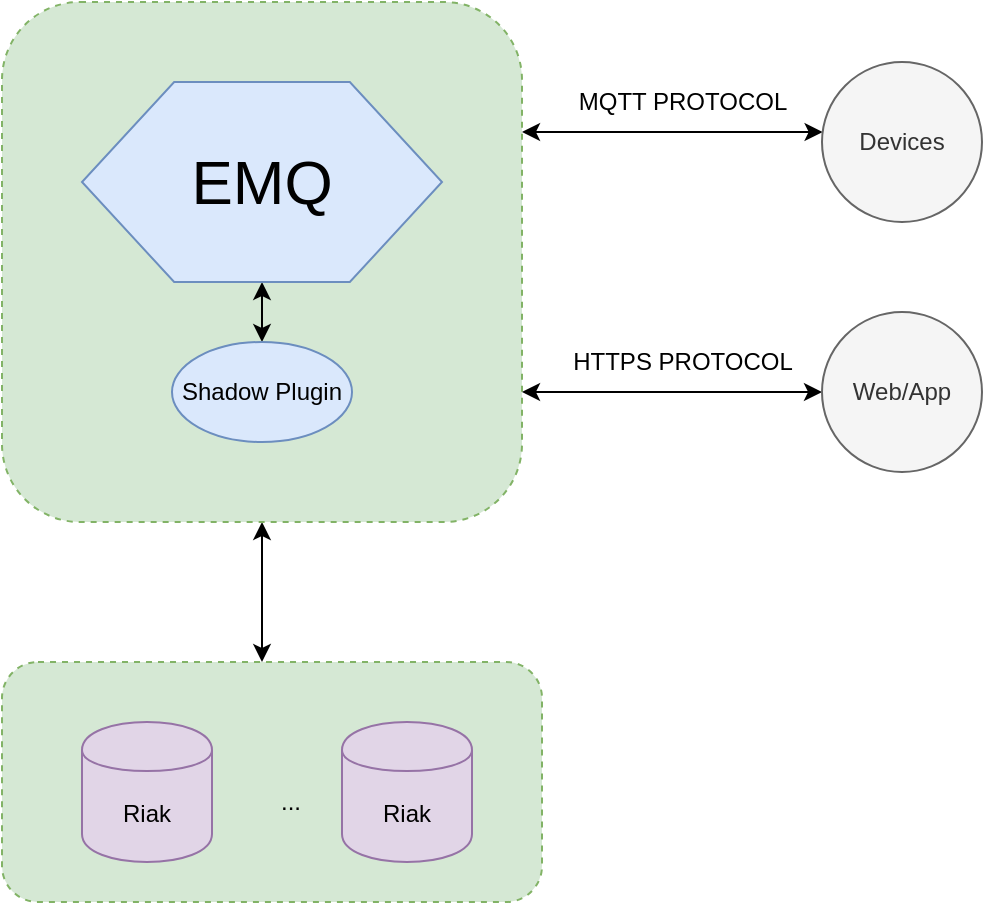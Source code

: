 <mxfile version="13.3.1" type="github">
  <diagram id="LI98GDs8Wg6uqA7Qib1v" name="Page-1">
    <mxGraphModel dx="911" dy="591" grid="1" gridSize="10" guides="1" tooltips="1" connect="1" arrows="1" fold="1" page="1" pageScale="1" pageWidth="827" pageHeight="1169" math="0" shadow="0">
      <root>
        <mxCell id="0" />
        <mxCell id="1" parent="0" />
        <mxCell id="WJ-ih0XaqRvJvZxvSaGl-1" value="" style="rounded=1;whiteSpace=wrap;html=1;dashed=1;fillColor=#d5e8d4;strokeColor=#82b366;" parent="1" vertex="1">
          <mxGeometry x="140" y="490" width="270" height="120" as="geometry" />
        </mxCell>
        <mxCell id="WJ-ih0XaqRvJvZxvSaGl-2" value="" style="edgeStyle=orthogonalEdgeStyle;rounded=0;orthogonalLoop=1;jettySize=auto;html=1;startArrow=classic;startFill=1;" parent="1" source="WJ-ih0XaqRvJvZxvSaGl-3" target="WJ-ih0XaqRvJvZxvSaGl-1" edge="1">
          <mxGeometry relative="1" as="geometry">
            <Array as="points">
              <mxPoint x="270" y="470" />
              <mxPoint x="270" y="470" />
            </Array>
          </mxGeometry>
        </mxCell>
        <mxCell id="WJ-ih0XaqRvJvZxvSaGl-3" value="" style="rounded=1;whiteSpace=wrap;html=1;dashed=1;fillColor=#d5e8d4;strokeColor=#82b366;" parent="1" vertex="1">
          <mxGeometry x="140" y="160" width="260" height="260" as="geometry" />
        </mxCell>
        <mxCell id="WJ-ih0XaqRvJvZxvSaGl-4" value="" style="edgeStyle=orthogonalEdgeStyle;rounded=0;orthogonalLoop=1;jettySize=auto;html=1;startArrow=classic;startFill=1;" parent="1" source="WJ-ih0XaqRvJvZxvSaGl-5" target="WJ-ih0XaqRvJvZxvSaGl-6" edge="1">
          <mxGeometry relative="1" as="geometry" />
        </mxCell>
        <mxCell id="WJ-ih0XaqRvJvZxvSaGl-5" value="&lt;font style=&quot;font-size: 31px&quot;&gt;EMQ&lt;/font&gt;" style="shape=hexagon;perimeter=hexagonPerimeter2;whiteSpace=wrap;html=1;fillColor=#dae8fc;strokeColor=#6c8ebf;size=0.256;" parent="1" vertex="1">
          <mxGeometry x="180" y="200" width="180" height="100" as="geometry" />
        </mxCell>
        <mxCell id="WJ-ih0XaqRvJvZxvSaGl-6" value="Shadow Plugin" style="ellipse;whiteSpace=wrap;html=1;fillColor=#dae8fc;strokeColor=#6c8ebf;" parent="1" vertex="1">
          <mxGeometry x="225" y="330" width="90" height="50" as="geometry" />
        </mxCell>
        <mxCell id="WJ-ih0XaqRvJvZxvSaGl-7" value="Riak" style="shape=cylinder;whiteSpace=wrap;html=1;boundedLbl=1;backgroundOutline=1;fillColor=#e1d5e7;strokeColor=#9673a6;" parent="1" vertex="1">
          <mxGeometry x="180" y="520" width="65" height="70" as="geometry" />
        </mxCell>
        <mxCell id="WJ-ih0XaqRvJvZxvSaGl-8" value="" style="edgeStyle=orthogonalEdgeStyle;rounded=0;orthogonalLoop=1;jettySize=auto;html=1;startArrow=classic;startFill=1;entryX=1;entryY=0.25;entryDx=0;entryDy=0;" parent="1" source="WJ-ih0XaqRvJvZxvSaGl-9" target="WJ-ih0XaqRvJvZxvSaGl-3" edge="1">
          <mxGeometry relative="1" as="geometry">
            <mxPoint x="480" y="220" as="targetPoint" />
            <Array as="points">
              <mxPoint x="490" y="225" />
              <mxPoint x="490" y="225" />
            </Array>
          </mxGeometry>
        </mxCell>
        <mxCell id="WJ-ih0XaqRvJvZxvSaGl-9" value="Devices" style="ellipse;whiteSpace=wrap;html=1;aspect=fixed;fillColor=#f5f5f5;strokeColor=#666666;fontColor=#333333;" parent="1" vertex="1">
          <mxGeometry x="550" y="190" width="80" height="80" as="geometry" />
        </mxCell>
        <mxCell id="WJ-ih0XaqRvJvZxvSaGl-10" value="" style="edgeStyle=orthogonalEdgeStyle;rounded=0;orthogonalLoop=1;jettySize=auto;html=1;startArrow=classic;startFill=1;entryX=1;entryY=0.75;entryDx=0;entryDy=0;" parent="1" source="WJ-ih0XaqRvJvZxvSaGl-11" target="WJ-ih0XaqRvJvZxvSaGl-3" edge="1">
          <mxGeometry relative="1" as="geometry">
            <mxPoint x="430" y="355" as="targetPoint" />
          </mxGeometry>
        </mxCell>
        <mxCell id="WJ-ih0XaqRvJvZxvSaGl-11" value="Web/App" style="ellipse;whiteSpace=wrap;html=1;aspect=fixed;fillColor=#f5f5f5;strokeColor=#666666;fontColor=#333333;" parent="1" vertex="1">
          <mxGeometry x="550" y="315" width="80" height="80" as="geometry" />
        </mxCell>
        <mxCell id="WJ-ih0XaqRvJvZxvSaGl-12" value="MQTT PROTOCOL" style="text;html=1;align=center;verticalAlign=middle;resizable=0;points=[];;autosize=1;" parent="1" vertex="1">
          <mxGeometry x="420" y="200" width="120" height="20" as="geometry" />
        </mxCell>
        <mxCell id="WJ-ih0XaqRvJvZxvSaGl-13" value="HTTPS PROTOCOL" style="text;html=1;align=center;verticalAlign=middle;resizable=0;points=[];;autosize=1;" parent="1" vertex="1">
          <mxGeometry x="415" y="330" width="130" height="20" as="geometry" />
        </mxCell>
        <mxCell id="WJ-ih0XaqRvJvZxvSaGl-14" value="Riak" style="shape=cylinder;whiteSpace=wrap;html=1;boundedLbl=1;backgroundOutline=1;fillColor=#e1d5e7;strokeColor=#9673a6;" parent="1" vertex="1">
          <mxGeometry x="310" y="520" width="65" height="70" as="geometry" />
        </mxCell>
        <mxCell id="WJ-ih0XaqRvJvZxvSaGl-15" value="..." style="text;html=1;align=center;verticalAlign=middle;resizable=0;points=[];;autosize=1;" parent="1" vertex="1">
          <mxGeometry x="269" y="550" width="30" height="20" as="geometry" />
        </mxCell>
      </root>
    </mxGraphModel>
  </diagram>
</mxfile>

